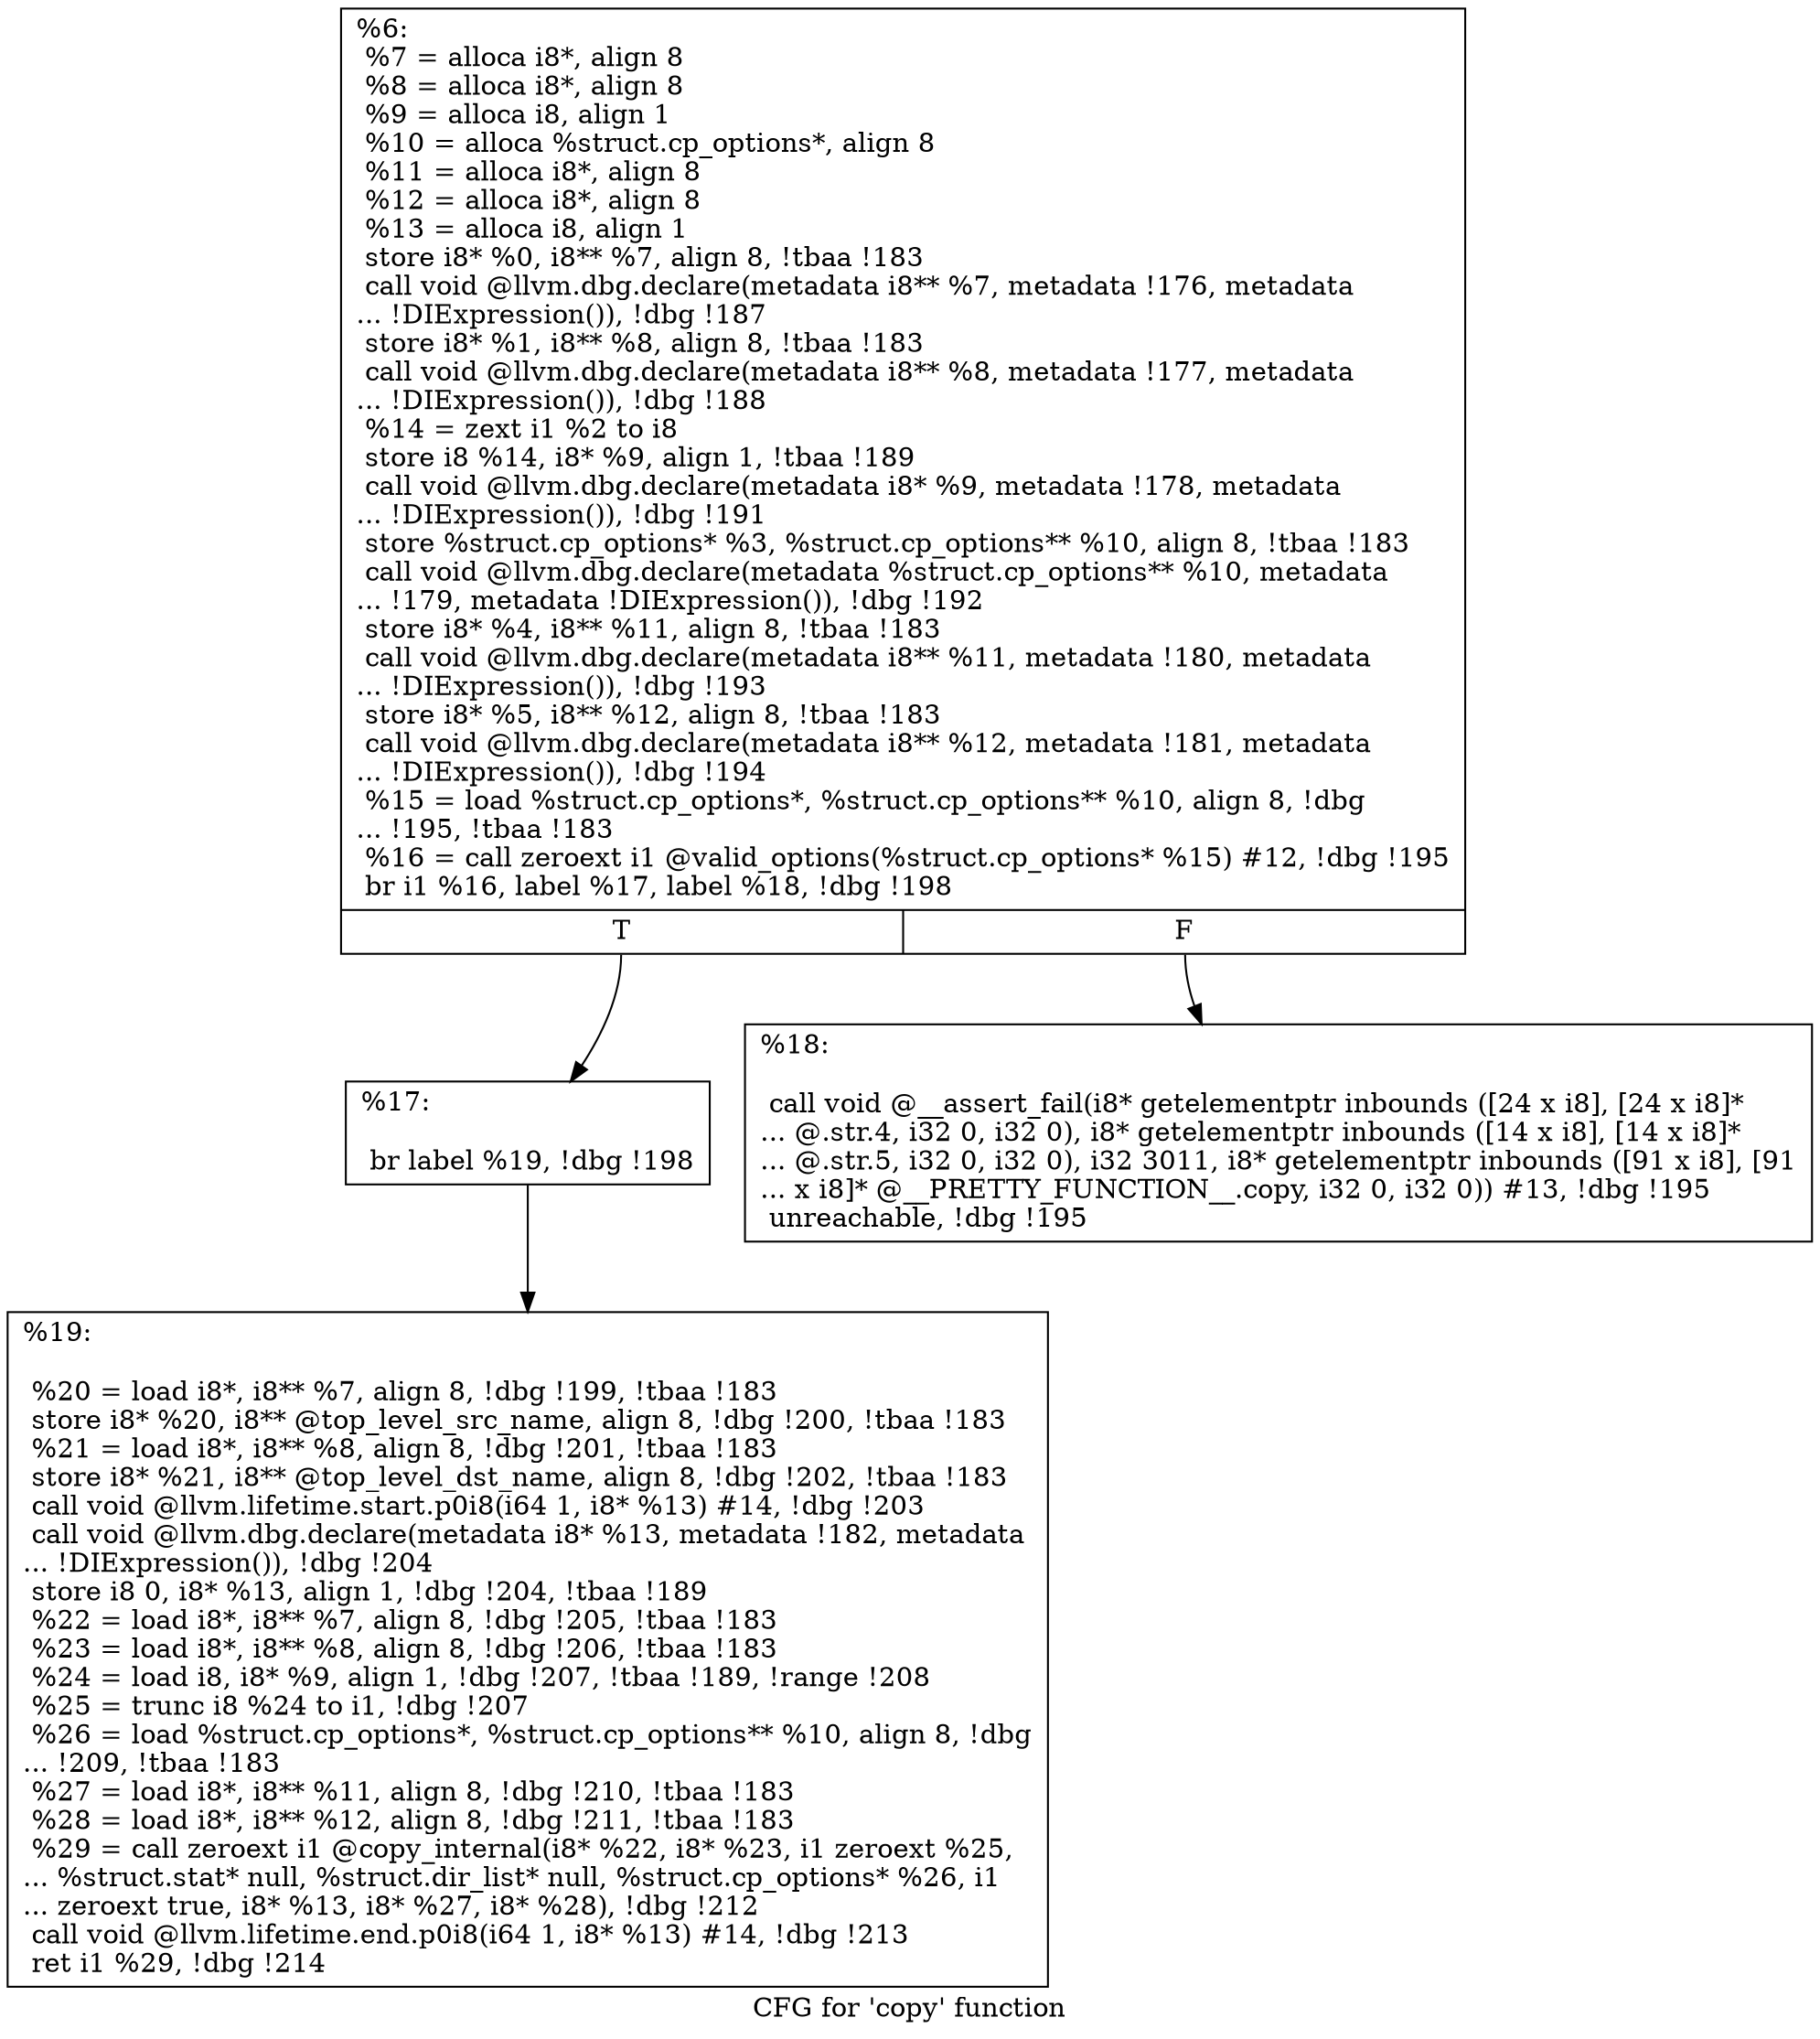 digraph "CFG for 'copy' function" {
	label="CFG for 'copy' function";

	Node0x2530140 [shape=record,label="{%6:\l  %7 = alloca i8*, align 8\l  %8 = alloca i8*, align 8\l  %9 = alloca i8, align 1\l  %10 = alloca %struct.cp_options*, align 8\l  %11 = alloca i8*, align 8\l  %12 = alloca i8*, align 8\l  %13 = alloca i8, align 1\l  store i8* %0, i8** %7, align 8, !tbaa !183\l  call void @llvm.dbg.declare(metadata i8** %7, metadata !176, metadata\l... !DIExpression()), !dbg !187\l  store i8* %1, i8** %8, align 8, !tbaa !183\l  call void @llvm.dbg.declare(metadata i8** %8, metadata !177, metadata\l... !DIExpression()), !dbg !188\l  %14 = zext i1 %2 to i8\l  store i8 %14, i8* %9, align 1, !tbaa !189\l  call void @llvm.dbg.declare(metadata i8* %9, metadata !178, metadata\l... !DIExpression()), !dbg !191\l  store %struct.cp_options* %3, %struct.cp_options** %10, align 8, !tbaa !183\l  call void @llvm.dbg.declare(metadata %struct.cp_options** %10, metadata\l... !179, metadata !DIExpression()), !dbg !192\l  store i8* %4, i8** %11, align 8, !tbaa !183\l  call void @llvm.dbg.declare(metadata i8** %11, metadata !180, metadata\l... !DIExpression()), !dbg !193\l  store i8* %5, i8** %12, align 8, !tbaa !183\l  call void @llvm.dbg.declare(metadata i8** %12, metadata !181, metadata\l... !DIExpression()), !dbg !194\l  %15 = load %struct.cp_options*, %struct.cp_options** %10, align 8, !dbg\l... !195, !tbaa !183\l  %16 = call zeroext i1 @valid_options(%struct.cp_options* %15) #12, !dbg !195\l  br i1 %16, label %17, label %18, !dbg !198\l|{<s0>T|<s1>F}}"];
	Node0x2530140:s0 -> Node0x2530850;
	Node0x2530140:s1 -> Node0x25308a0;
	Node0x2530850 [shape=record,label="{%17:\l\l  br label %19, !dbg !198\l}"];
	Node0x2530850 -> Node0x25308f0;
	Node0x25308a0 [shape=record,label="{%18:\l\l  call void @__assert_fail(i8* getelementptr inbounds ([24 x i8], [24 x i8]*\l... @.str.4, i32 0, i32 0), i8* getelementptr inbounds ([14 x i8], [14 x i8]*\l... @.str.5, i32 0, i32 0), i32 3011, i8* getelementptr inbounds ([91 x i8], [91\l... x i8]* @__PRETTY_FUNCTION__.copy, i32 0, i32 0)) #13, !dbg !195\l  unreachable, !dbg !195\l}"];
	Node0x25308f0 [shape=record,label="{%19:\l\l  %20 = load i8*, i8** %7, align 8, !dbg !199, !tbaa !183\l  store i8* %20, i8** @top_level_src_name, align 8, !dbg !200, !tbaa !183\l  %21 = load i8*, i8** %8, align 8, !dbg !201, !tbaa !183\l  store i8* %21, i8** @top_level_dst_name, align 8, !dbg !202, !tbaa !183\l  call void @llvm.lifetime.start.p0i8(i64 1, i8* %13) #14, !dbg !203\l  call void @llvm.dbg.declare(metadata i8* %13, metadata !182, metadata\l... !DIExpression()), !dbg !204\l  store i8 0, i8* %13, align 1, !dbg !204, !tbaa !189\l  %22 = load i8*, i8** %7, align 8, !dbg !205, !tbaa !183\l  %23 = load i8*, i8** %8, align 8, !dbg !206, !tbaa !183\l  %24 = load i8, i8* %9, align 1, !dbg !207, !tbaa !189, !range !208\l  %25 = trunc i8 %24 to i1, !dbg !207\l  %26 = load %struct.cp_options*, %struct.cp_options** %10, align 8, !dbg\l... !209, !tbaa !183\l  %27 = load i8*, i8** %11, align 8, !dbg !210, !tbaa !183\l  %28 = load i8*, i8** %12, align 8, !dbg !211, !tbaa !183\l  %29 = call zeroext i1 @copy_internal(i8* %22, i8* %23, i1 zeroext %25,\l... %struct.stat* null, %struct.dir_list* null, %struct.cp_options* %26, i1\l... zeroext true, i8* %13, i8* %27, i8* %28), !dbg !212\l  call void @llvm.lifetime.end.p0i8(i64 1, i8* %13) #14, !dbg !213\l  ret i1 %29, !dbg !214\l}"];
}
